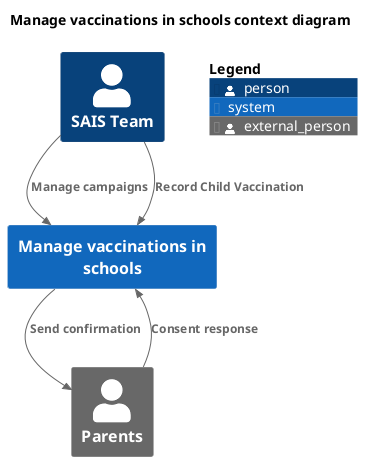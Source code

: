 @startuml

!include <C4/C4_Context.puml>

LAYOUT_TOP_DOWN()

title "Manage vaccinations in schools context diagram"

Person(sais, "SAIS Team")
Person_Ext(parents, "Parents")

System(manage, "Manage vaccinations in schools")

AddRelTag("optional", $textColor="black", $lineColor="black", $lineStyle="dashed")

Rel(sais, manage, "Manage campaigns")
Rel(sais, manage, "Record Child Vaccination")
Rel(parents, manage, "Consent response")
Rel(manage, parents, "Send confirmation")

SHOW_FLOATING_LEGEND()

@enduml
